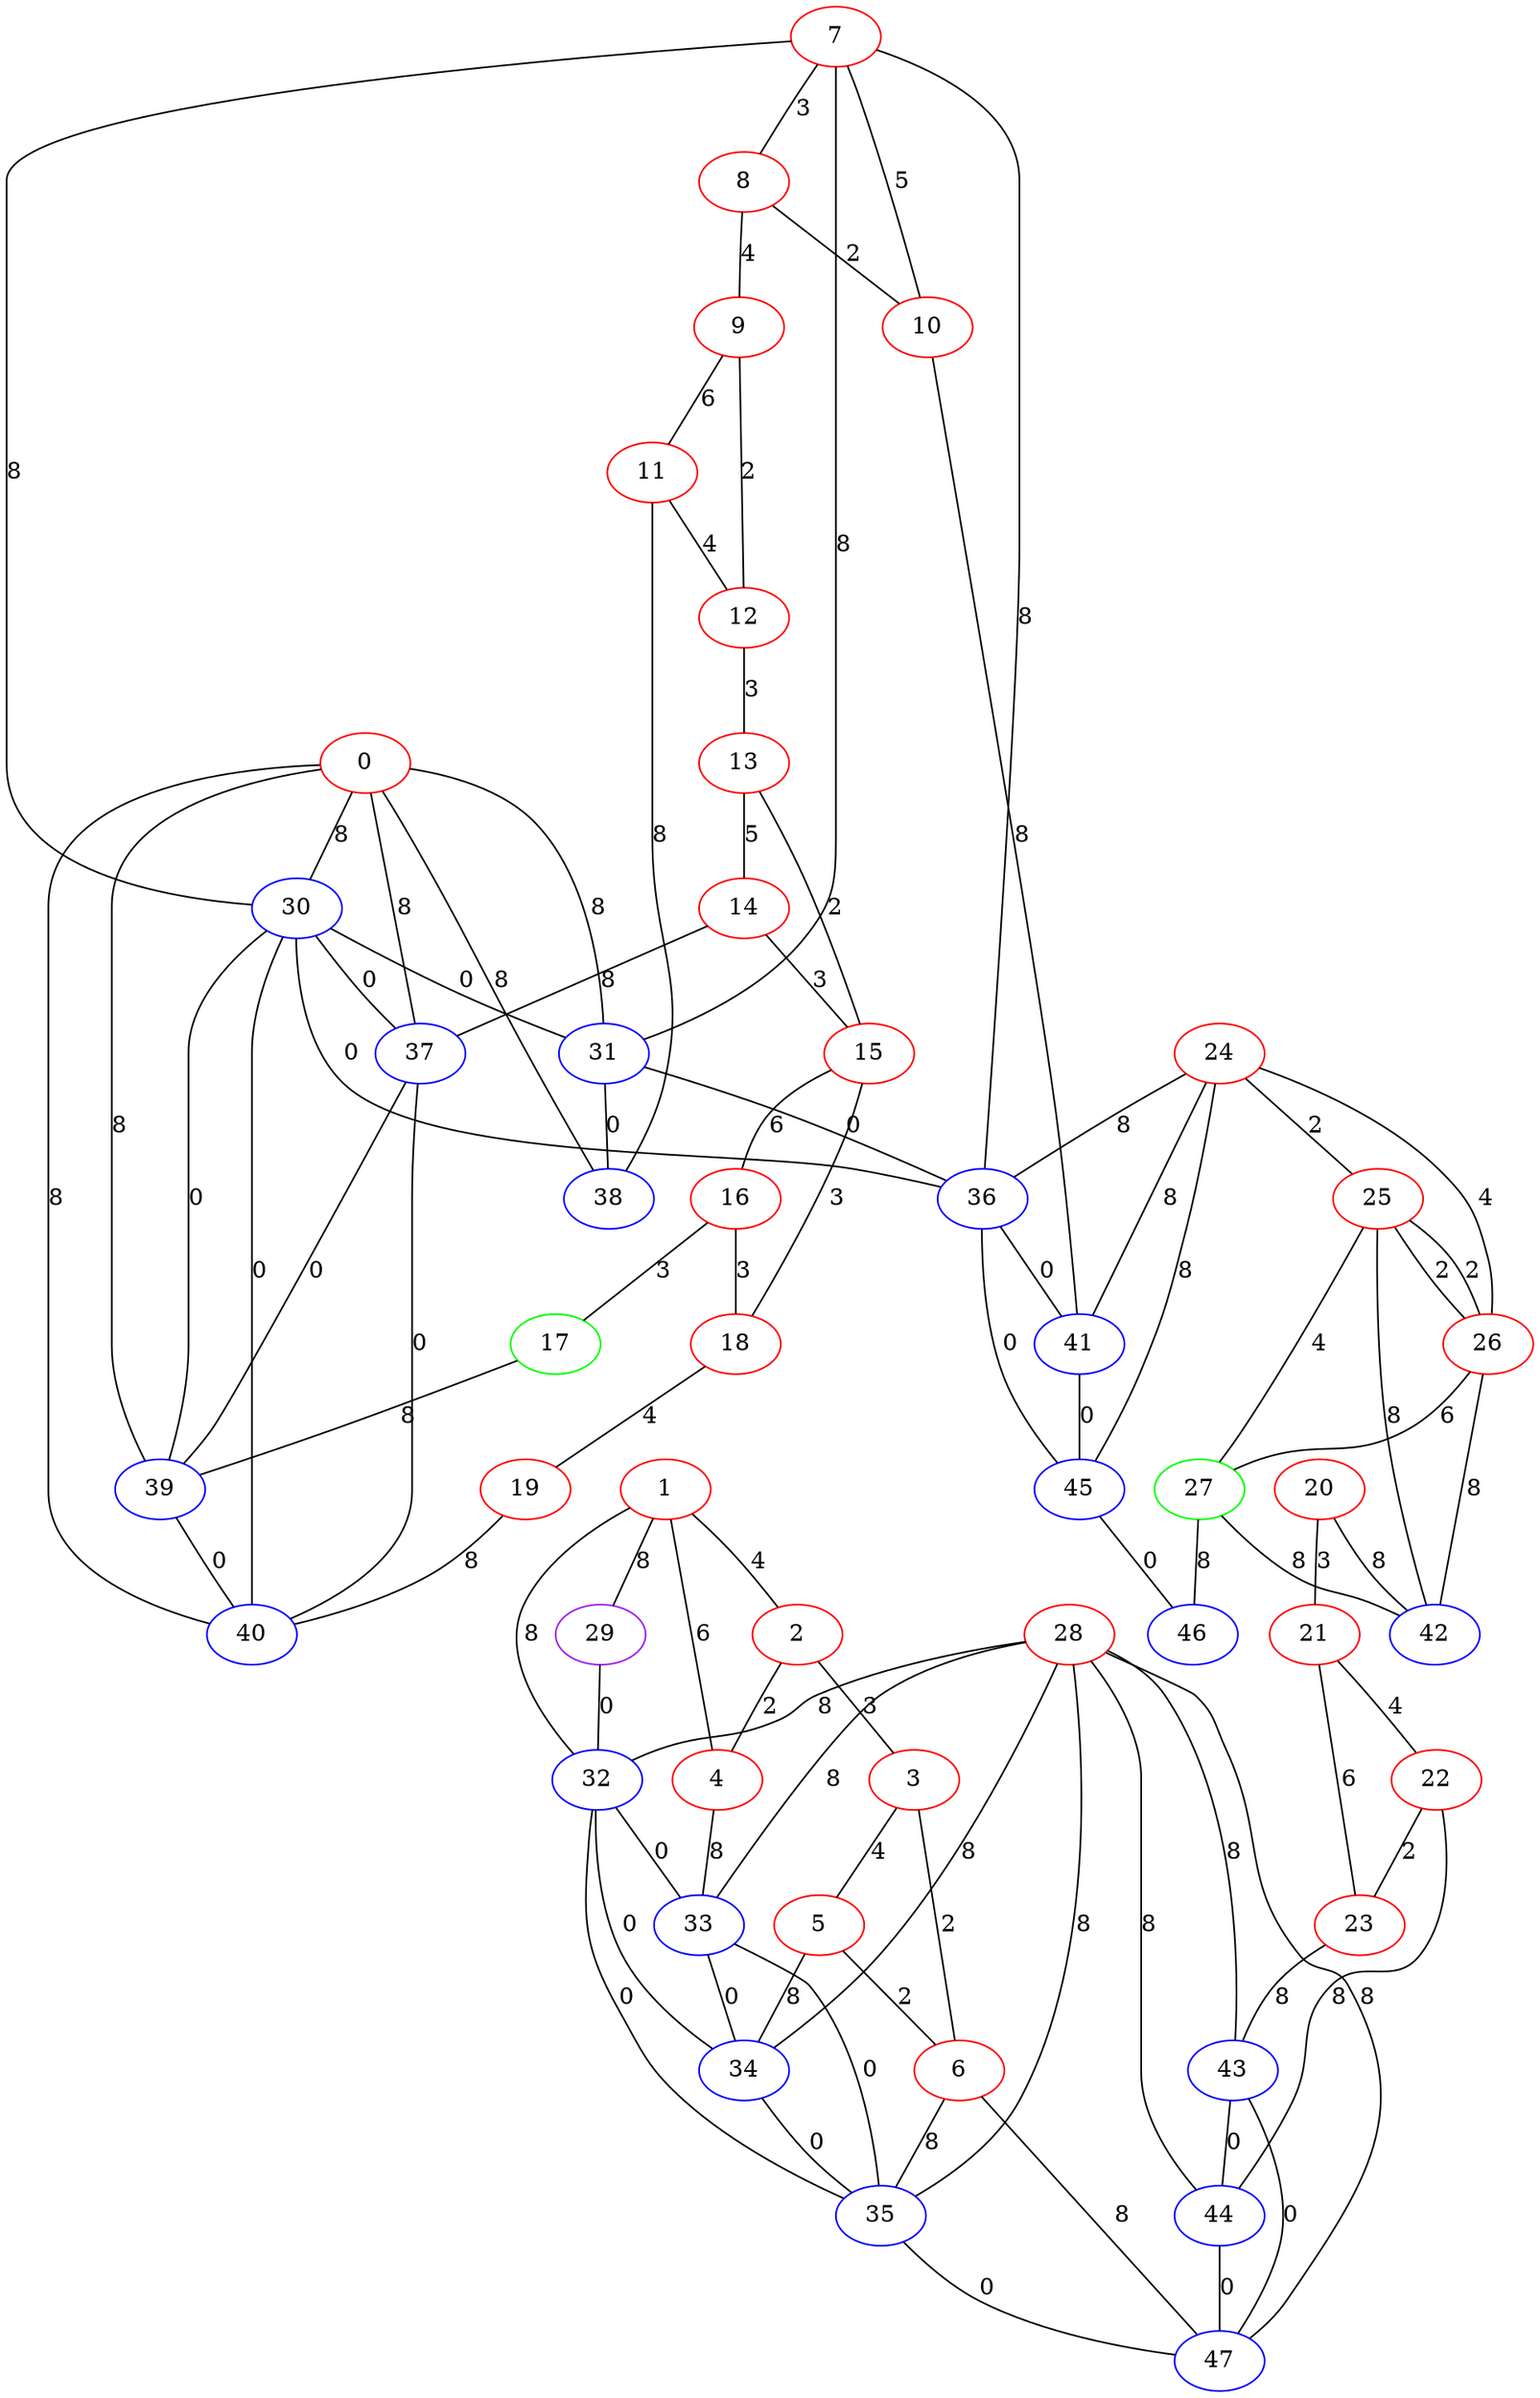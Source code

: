 graph "" {
0 [color=red, weight=1];
1 [color=red, weight=1];
2 [color=red, weight=1];
3 [color=red, weight=1];
4 [color=red, weight=1];
5 [color=red, weight=1];
6 [color=red, weight=1];
7 [color=red, weight=1];
8 [color=red, weight=1];
9 [color=red, weight=1];
10 [color=red, weight=1];
11 [color=red, weight=1];
12 [color=red, weight=1];
13 [color=red, weight=1];
14 [color=red, weight=1];
15 [color=red, weight=1];
16 [color=red, weight=1];
17 [color=green, weight=2];
18 [color=red, weight=1];
19 [color=red, weight=1];
20 [color=red, weight=1];
21 [color=red, weight=1];
22 [color=red, weight=1];
23 [color=red, weight=1];
24 [color=red, weight=1];
25 [color=red, weight=1];
26 [color=red, weight=1];
27 [color=green, weight=2];
28 [color=red, weight=1];
29 [color=purple, weight=4];
30 [color=blue, weight=3];
31 [color=blue, weight=3];
32 [color=blue, weight=3];
33 [color=blue, weight=3];
34 [color=blue, weight=3];
35 [color=blue, weight=3];
36 [color=blue, weight=3];
37 [color=blue, weight=3];
38 [color=blue, weight=3];
39 [color=blue, weight=3];
40 [color=blue, weight=3];
41 [color=blue, weight=3];
42 [color=blue, weight=3];
43 [color=blue, weight=3];
44 [color=blue, weight=3];
45 [color=blue, weight=3];
46 [color=blue, weight=3];
47 [color=blue, weight=3];
0 -- 37  [key=0, label=8];
0 -- 38  [key=0, label=8];
0 -- 39  [key=0, label=8];
0 -- 40  [key=0, label=8];
0 -- 30  [key=0, label=8];
0 -- 31  [key=0, label=8];
1 -- 32  [key=0, label=8];
1 -- 2  [key=0, label=4];
1 -- 4  [key=0, label=6];
1 -- 29  [key=0, label=8];
2 -- 3  [key=0, label=3];
2 -- 4  [key=0, label=2];
3 -- 5  [key=0, label=4];
3 -- 6  [key=0, label=2];
4 -- 33  [key=0, label=8];
5 -- 34  [key=0, label=8];
5 -- 6  [key=0, label=2];
6 -- 35  [key=0, label=8];
6 -- 47  [key=0, label=8];
7 -- 8  [key=0, label=3];
7 -- 10  [key=0, label=5];
7 -- 36  [key=0, label=8];
7 -- 30  [key=0, label=8];
7 -- 31  [key=0, label=8];
8 -- 9  [key=0, label=4];
8 -- 10  [key=0, label=2];
9 -- 11  [key=0, label=6];
9 -- 12  [key=0, label=2];
10 -- 41  [key=0, label=8];
11 -- 12  [key=0, label=4];
11 -- 38  [key=0, label=8];
12 -- 13  [key=0, label=3];
13 -- 14  [key=0, label=5];
13 -- 15  [key=0, label=2];
14 -- 37  [key=0, label=8];
14 -- 15  [key=0, label=3];
15 -- 16  [key=0, label=6];
15 -- 18  [key=0, label=3];
16 -- 17  [key=0, label=3];
16 -- 18  [key=0, label=3];
17 -- 39  [key=0, label=8];
18 -- 19  [key=0, label=4];
19 -- 40  [key=0, label=8];
20 -- 42  [key=0, label=8];
20 -- 21  [key=0, label=3];
21 -- 22  [key=0, label=4];
21 -- 23  [key=0, label=6];
22 -- 44  [key=0, label=8];
22 -- 23  [key=0, label=2];
23 -- 43  [key=0, label=8];
24 -- 25  [key=0, label=2];
24 -- 26  [key=0, label=4];
24 -- 36  [key=0, label=8];
24 -- 45  [key=0, label=8];
24 -- 41  [key=0, label=8];
25 -- 26  [key=0, label=2];
25 -- 26  [key=1, label=2];
25 -- 27  [key=0, label=4];
25 -- 42  [key=0, label=8];
26 -- 42  [key=0, label=8];
26 -- 27  [key=0, label=6];
27 -- 42  [key=0, label=8];
27 -- 46  [key=0, label=8];
28 -- 32  [key=0, label=8];
28 -- 33  [key=0, label=8];
28 -- 34  [key=0, label=8];
28 -- 35  [key=0, label=8];
28 -- 43  [key=0, label=8];
28 -- 44  [key=0, label=8];
28 -- 47  [key=0, label=8];
29 -- 32  [key=0, label=0];
30 -- 36  [key=0, label=0];
30 -- 37  [key=0, label=0];
30 -- 39  [key=0, label=0];
30 -- 40  [key=0, label=0];
30 -- 31  [key=0, label=0];
31 -- 36  [key=0, label=0];
31 -- 38  [key=0, label=0];
32 -- 33  [key=0, label=0];
32 -- 34  [key=0, label=0];
32 -- 35  [key=0, label=0];
33 -- 34  [key=0, label=0];
33 -- 35  [key=0, label=0];
34 -- 35  [key=0, label=0];
35 -- 47  [key=0, label=0];
36 -- 41  [key=0, label=0];
36 -- 45  [key=0, label=0];
37 -- 40  [key=0, label=0];
37 -- 39  [key=0, label=0];
39 -- 40  [key=0, label=0];
41 -- 45  [key=0, label=0];
43 -- 44  [key=0, label=0];
43 -- 47  [key=0, label=0];
44 -- 47  [key=0, label=0];
45 -- 46  [key=0, label=0];
}
